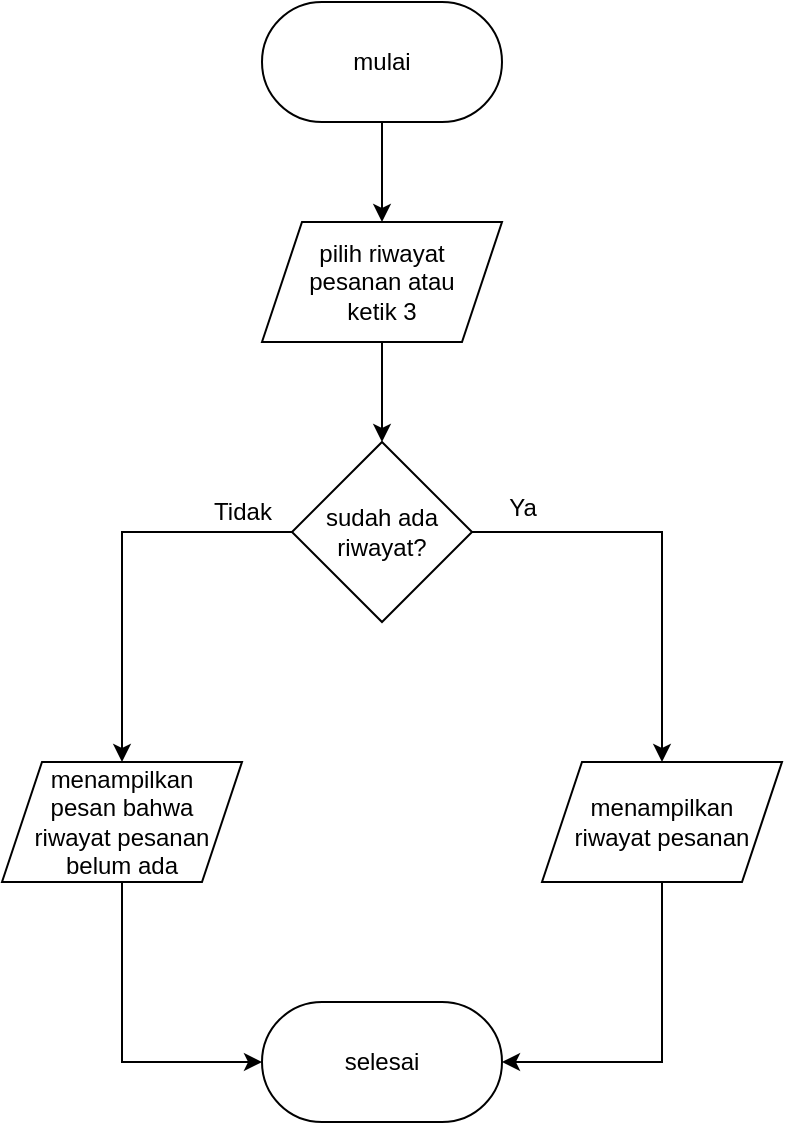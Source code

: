 <mxfile version="20.3.0" type="device"><diagram id="xv6dHBHLTODWXDTJHFSN" name="Page-1"><mxGraphModel dx="1021" dy="639" grid="1" gridSize="10" guides="1" tooltips="1" connect="1" arrows="1" fold="1" page="1" pageScale="1" pageWidth="2339" pageHeight="3300" math="0" shadow="0"><root><mxCell id="0"/><mxCell id="1" parent="0"/><mxCell id="4tx_SScERNlGMahy-lBG-3" style="edgeStyle=orthogonalEdgeStyle;rounded=0;orthogonalLoop=1;jettySize=auto;html=1;" edge="1" parent="1" source="4tx_SScERNlGMahy-lBG-1" target="4tx_SScERNlGMahy-lBG-2"><mxGeometry relative="1" as="geometry"/></mxCell><mxCell id="4tx_SScERNlGMahy-lBG-1" value="mulai" style="rounded=1;whiteSpace=wrap;html=1;arcSize=50;" vertex="1" parent="1"><mxGeometry x="380" y="250" width="120" height="60" as="geometry"/></mxCell><mxCell id="4tx_SScERNlGMahy-lBG-5" style="edgeStyle=orthogonalEdgeStyle;rounded=0;orthogonalLoop=1;jettySize=auto;html=1;entryX=0.5;entryY=0;entryDx=0;entryDy=0;" edge="1" parent="1" source="4tx_SScERNlGMahy-lBG-2" target="4tx_SScERNlGMahy-lBG-4"><mxGeometry relative="1" as="geometry"/></mxCell><mxCell id="4tx_SScERNlGMahy-lBG-2" value="pilih riwayat &lt;br&gt;pesanan atau &lt;br&gt;ketik 3" style="shape=parallelogram;perimeter=parallelogramPerimeter;whiteSpace=wrap;html=1;fixedSize=1;" vertex="1" parent="1"><mxGeometry x="380" y="360" width="120" height="60" as="geometry"/></mxCell><mxCell id="4tx_SScERNlGMahy-lBG-7" style="edgeStyle=orthogonalEdgeStyle;rounded=0;orthogonalLoop=1;jettySize=auto;html=1;" edge="1" parent="1" source="4tx_SScERNlGMahy-lBG-4" target="4tx_SScERNlGMahy-lBG-6"><mxGeometry relative="1" as="geometry"/></mxCell><mxCell id="4tx_SScERNlGMahy-lBG-11" style="edgeStyle=orthogonalEdgeStyle;rounded=0;orthogonalLoop=1;jettySize=auto;html=1;" edge="1" parent="1" source="4tx_SScERNlGMahy-lBG-4" target="4tx_SScERNlGMahy-lBG-10"><mxGeometry relative="1" as="geometry"/></mxCell><mxCell id="4tx_SScERNlGMahy-lBG-4" value="sudah ada riwayat?" style="rhombus;whiteSpace=wrap;html=1;" vertex="1" parent="1"><mxGeometry x="395" y="470" width="90" height="90" as="geometry"/></mxCell><mxCell id="4tx_SScERNlGMahy-lBG-15" style="edgeStyle=orthogonalEdgeStyle;rounded=0;orthogonalLoop=1;jettySize=auto;html=1;entryX=0;entryY=0.5;entryDx=0;entryDy=0;" edge="1" parent="1" source="4tx_SScERNlGMahy-lBG-6" target="4tx_SScERNlGMahy-lBG-13"><mxGeometry relative="1" as="geometry"><Array as="points"><mxPoint x="310" y="780"/></Array></mxGeometry></mxCell><mxCell id="4tx_SScERNlGMahy-lBG-6" value="menampilkan &lt;br&gt;pesan bahwa &lt;br&gt;riwayat pesanan belum ada" style="shape=parallelogram;perimeter=parallelogramPerimeter;whiteSpace=wrap;html=1;fixedSize=1;" vertex="1" parent="1"><mxGeometry x="250" y="630" width="120" height="60" as="geometry"/></mxCell><mxCell id="4tx_SScERNlGMahy-lBG-8" value="Tidak" style="text;html=1;align=center;verticalAlign=middle;resizable=0;points=[];autosize=1;" vertex="1" parent="1"><mxGeometry x="345" y="490" width="50" height="30" as="geometry"/></mxCell><mxCell id="4tx_SScERNlGMahy-lBG-14" style="edgeStyle=orthogonalEdgeStyle;rounded=0;orthogonalLoop=1;jettySize=auto;html=1;entryX=1;entryY=0.5;entryDx=0;entryDy=0;" edge="1" parent="1" source="4tx_SScERNlGMahy-lBG-10" target="4tx_SScERNlGMahy-lBG-13"><mxGeometry relative="1" as="geometry"><Array as="points"><mxPoint x="580" y="780"/></Array></mxGeometry></mxCell><mxCell id="4tx_SScERNlGMahy-lBG-10" value="menampilkan &lt;br&gt;riwayat pesanan" style="shape=parallelogram;perimeter=parallelogramPerimeter;whiteSpace=wrap;html=1;fixedSize=1;" vertex="1" parent="1"><mxGeometry x="520" y="630" width="120" height="60" as="geometry"/></mxCell><mxCell id="4tx_SScERNlGMahy-lBG-12" value="Ya" style="text;html=1;align=center;verticalAlign=middle;resizable=0;points=[];autosize=1;strokeColor=none;fillColor=none;" vertex="1" parent="1"><mxGeometry x="490" y="488" width="40" height="30" as="geometry"/></mxCell><mxCell id="4tx_SScERNlGMahy-lBG-13" value="selesai" style="rounded=1;whiteSpace=wrap;html=1;arcSize=50;" vertex="1" parent="1"><mxGeometry x="380" y="750" width="120" height="60" as="geometry"/></mxCell></root></mxGraphModel></diagram></mxfile>